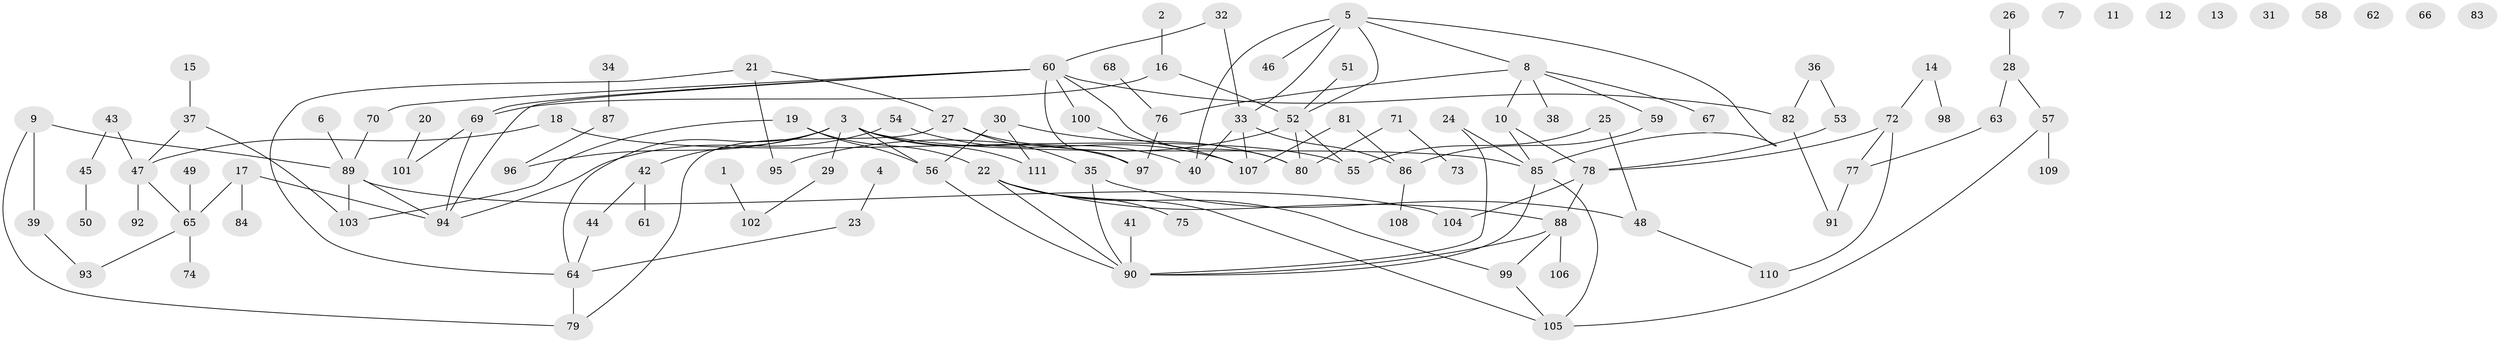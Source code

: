 // coarse degree distribution, {1: 0.2727272727272727, 4: 0.07575757575757576, 0: 0.13636363636363635, 2: 0.3181818181818182, 5: 0.06060606060606061, 7: 0.030303030303030304, 12: 0.015151515151515152, 3: 0.045454545454545456, 6: 0.015151515151515152, 11: 0.015151515151515152, 8: 0.015151515151515152}
// Generated by graph-tools (version 1.1) at 2025/42/03/04/25 21:42:44]
// undirected, 111 vertices, 139 edges
graph export_dot {
graph [start="1"]
  node [color=gray90,style=filled];
  1;
  2;
  3;
  4;
  5;
  6;
  7;
  8;
  9;
  10;
  11;
  12;
  13;
  14;
  15;
  16;
  17;
  18;
  19;
  20;
  21;
  22;
  23;
  24;
  25;
  26;
  27;
  28;
  29;
  30;
  31;
  32;
  33;
  34;
  35;
  36;
  37;
  38;
  39;
  40;
  41;
  42;
  43;
  44;
  45;
  46;
  47;
  48;
  49;
  50;
  51;
  52;
  53;
  54;
  55;
  56;
  57;
  58;
  59;
  60;
  61;
  62;
  63;
  64;
  65;
  66;
  67;
  68;
  69;
  70;
  71;
  72;
  73;
  74;
  75;
  76;
  77;
  78;
  79;
  80;
  81;
  82;
  83;
  84;
  85;
  86;
  87;
  88;
  89;
  90;
  91;
  92;
  93;
  94;
  95;
  96;
  97;
  98;
  99;
  100;
  101;
  102;
  103;
  104;
  105;
  106;
  107;
  108;
  109;
  110;
  111;
  1 -- 102;
  2 -- 16;
  3 -- 29;
  3 -- 42;
  3 -- 56;
  3 -- 64;
  3 -- 85;
  3 -- 96;
  3 -- 97;
  3 -- 111;
  4 -- 23;
  5 -- 8;
  5 -- 33;
  5 -- 40;
  5 -- 46;
  5 -- 52;
  5 -- 85;
  6 -- 89;
  8 -- 10;
  8 -- 38;
  8 -- 59;
  8 -- 67;
  8 -- 76;
  9 -- 39;
  9 -- 79;
  9 -- 89;
  10 -- 78;
  10 -- 85;
  14 -- 72;
  14 -- 98;
  15 -- 37;
  16 -- 52;
  16 -- 69;
  17 -- 65;
  17 -- 84;
  17 -- 94;
  18 -- 47;
  18 -- 55;
  19 -- 22;
  19 -- 56;
  19 -- 103;
  20 -- 101;
  21 -- 27;
  21 -- 64;
  21 -- 95;
  22 -- 75;
  22 -- 88;
  22 -- 90;
  22 -- 99;
  22 -- 105;
  23 -- 64;
  24 -- 85;
  24 -- 90;
  25 -- 48;
  25 -- 55;
  26 -- 28;
  27 -- 35;
  27 -- 40;
  27 -- 79;
  28 -- 57;
  28 -- 63;
  29 -- 102;
  30 -- 56;
  30 -- 80;
  30 -- 111;
  32 -- 33;
  32 -- 60;
  33 -- 40;
  33 -- 86;
  33 -- 107;
  34 -- 87;
  35 -- 48;
  35 -- 90;
  36 -- 53;
  36 -- 82;
  37 -- 47;
  37 -- 103;
  39 -- 93;
  41 -- 90;
  42 -- 44;
  42 -- 61;
  43 -- 45;
  43 -- 47;
  44 -- 64;
  45 -- 50;
  47 -- 65;
  47 -- 92;
  48 -- 110;
  49 -- 65;
  51 -- 52;
  52 -- 55;
  52 -- 80;
  52 -- 95;
  53 -- 78;
  54 -- 94;
  54 -- 107;
  56 -- 90;
  57 -- 105;
  57 -- 109;
  59 -- 86;
  60 -- 69;
  60 -- 70;
  60 -- 80;
  60 -- 82;
  60 -- 94;
  60 -- 97;
  60 -- 100;
  63 -- 77;
  64 -- 79;
  65 -- 74;
  65 -- 93;
  68 -- 76;
  69 -- 94;
  69 -- 101;
  70 -- 89;
  71 -- 73;
  71 -- 80;
  72 -- 77;
  72 -- 78;
  72 -- 110;
  76 -- 97;
  77 -- 91;
  78 -- 88;
  78 -- 104;
  81 -- 86;
  81 -- 107;
  82 -- 91;
  85 -- 90;
  85 -- 105;
  86 -- 108;
  87 -- 96;
  88 -- 90;
  88 -- 99;
  88 -- 106;
  89 -- 94;
  89 -- 103;
  89 -- 104;
  99 -- 105;
  100 -- 107;
}
